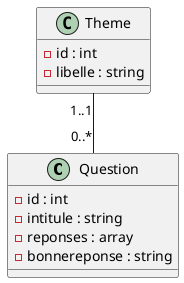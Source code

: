 @startuml
'https://plantuml.com/sequence-diagram


class Question {
- id : int
- intitule : string
- reponses : array
- bonnereponse : string
}


class Theme {
- id : int
- libelle : string
}

Theme "1..1"--"0..*" Question


@enduml